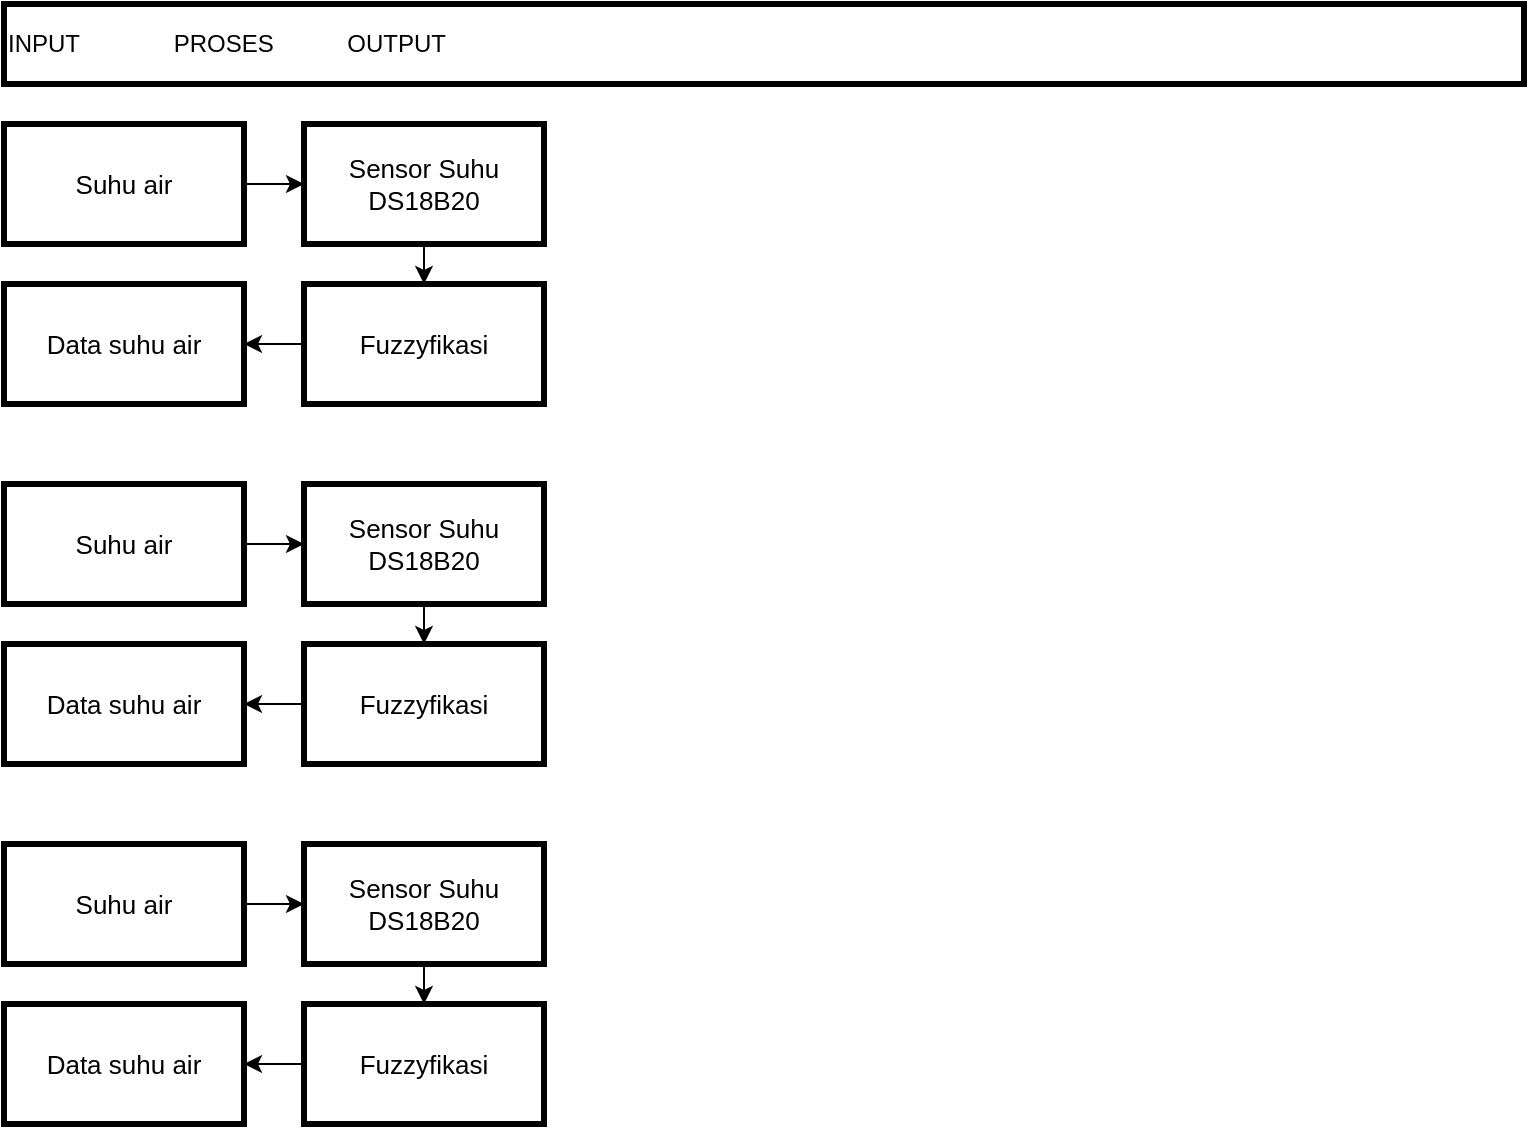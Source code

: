 <mxfile version="16.6.7" type="github">
  <diagram id="YdXRHiQaJz0i9-0mWJcU" name="Page-1">
    <mxGraphModel dx="868" dy="460" grid="1" gridSize="10" guides="1" tooltips="1" connect="1" arrows="1" fold="1" page="1" pageScale="1" pageWidth="827" pageHeight="1169" math="0" shadow="0">
      <root>
        <mxCell id="0" />
        <mxCell id="1" parent="0" />
        <mxCell id="TguayIuXaf5t_BOZCKpx-1" value="INPUT&amp;nbsp;&lt;span style=&quot;white-space: pre&quot;&gt;	&lt;/span&gt;&lt;span style=&quot;white-space: pre&quot;&gt;	&lt;/span&gt;&lt;span style=&quot;white-space: pre&quot;&gt;	&lt;/span&gt;&lt;span style=&quot;white-space: pre&quot;&gt;	&lt;/span&gt;&lt;span style=&quot;white-space: pre&quot;&gt;	&lt;/span&gt;&lt;span style=&quot;white-space: pre&quot;&gt;	&lt;/span&gt;&lt;span style=&quot;white-space: pre&quot;&gt;	&lt;/span&gt;&lt;span style=&quot;white-space: pre&quot;&gt;	&lt;/span&gt;&lt;span style=&quot;white-space: pre&quot;&gt;	&lt;/span&gt;&lt;span style=&quot;white-space: pre&quot;&gt;	&lt;/span&gt;&lt;span style=&quot;white-space: pre&quot;&gt;	&lt;span style=&quot;white-space: pre&quot;&gt;	&lt;span style=&quot;white-space: pre&quot;&gt;	&lt;/span&gt;&lt;/span&gt;&lt;/span&gt;PROSES&amp;nbsp;&lt;span style=&quot;white-space: pre&quot;&gt;	&lt;/span&gt;&lt;span style=&quot;white-space: pre&quot;&gt;	&lt;/span&gt;&lt;span style=&quot;white-space: pre&quot;&gt;	&lt;/span&gt;&lt;span style=&quot;white-space: pre&quot;&gt;	&lt;/span&gt;&lt;span style=&quot;white-space: pre&quot;&gt;	&lt;/span&gt;&lt;span style=&quot;white-space: pre&quot;&gt;	&lt;/span&gt;&lt;span style=&quot;white-space: pre&quot;&gt;	&lt;/span&gt;&lt;span style=&quot;white-space: pre&quot;&gt;	&lt;/span&gt;&lt;span style=&quot;white-space: pre&quot;&gt;	&lt;/span&gt;&lt;span style=&quot;white-space: pre&quot;&gt;	&lt;/span&gt;OUTPUT" style="rounded=0;whiteSpace=wrap;html=1;align=left;strokeWidth=3;" vertex="1" parent="1">
          <mxGeometry x="30" y="30" width="760" height="40" as="geometry" />
        </mxCell>
        <mxCell id="TguayIuXaf5t_BOZCKpx-2" value="Suhu air" style="rounded=0;whiteSpace=wrap;html=1;fontSize=13;strokeWidth=3;" vertex="1" parent="1">
          <mxGeometry x="30" y="90" width="120" height="60" as="geometry" />
        </mxCell>
        <mxCell id="TguayIuXaf5t_BOZCKpx-3" value="Data suhu air" style="rounded=0;whiteSpace=wrap;html=1;fontSize=13;strokeWidth=3;" vertex="1" parent="1">
          <mxGeometry x="30" y="170" width="120" height="60" as="geometry" />
        </mxCell>
        <mxCell id="TguayIuXaf5t_BOZCKpx-7" style="edgeStyle=orthogonalEdgeStyle;rounded=0;orthogonalLoop=1;jettySize=auto;html=1;exitX=0.5;exitY=1;exitDx=0;exitDy=0;entryX=0.5;entryY=0;entryDx=0;entryDy=0;fontSize=13;" edge="1" parent="1" source="TguayIuXaf5t_BOZCKpx-4" target="TguayIuXaf5t_BOZCKpx-5">
          <mxGeometry relative="1" as="geometry" />
        </mxCell>
        <mxCell id="TguayIuXaf5t_BOZCKpx-4" value="Sensor Suhu&lt;br&gt;DS18B20" style="rounded=0;whiteSpace=wrap;html=1;fontSize=13;strokeWidth=3;" vertex="1" parent="1">
          <mxGeometry x="180" y="90" width="120" height="60" as="geometry" />
        </mxCell>
        <mxCell id="TguayIuXaf5t_BOZCKpx-8" style="edgeStyle=orthogonalEdgeStyle;rounded=0;orthogonalLoop=1;jettySize=auto;html=1;entryX=1;entryY=0.5;entryDx=0;entryDy=0;fontSize=13;" edge="1" parent="1" source="TguayIuXaf5t_BOZCKpx-5" target="TguayIuXaf5t_BOZCKpx-3">
          <mxGeometry relative="1" as="geometry" />
        </mxCell>
        <mxCell id="TguayIuXaf5t_BOZCKpx-5" value="Fuzzyfikasi" style="rounded=0;whiteSpace=wrap;html=1;fontSize=13;strokeWidth=3;" vertex="1" parent="1">
          <mxGeometry x="180" y="170" width="120" height="60" as="geometry" />
        </mxCell>
        <mxCell id="TguayIuXaf5t_BOZCKpx-6" value="" style="endArrow=classic;html=1;rounded=0;fontSize=13;exitX=1;exitY=0.5;exitDx=0;exitDy=0;entryX=0;entryY=0.5;entryDx=0;entryDy=0;" edge="1" parent="1" source="TguayIuXaf5t_BOZCKpx-2" target="TguayIuXaf5t_BOZCKpx-4">
          <mxGeometry width="50" height="50" relative="1" as="geometry">
            <mxPoint x="390" y="230" as="sourcePoint" />
            <mxPoint x="440" y="180" as="targetPoint" />
          </mxGeometry>
        </mxCell>
        <mxCell id="TguayIuXaf5t_BOZCKpx-9" value="Suhu air" style="rounded=0;whiteSpace=wrap;html=1;fontSize=13;strokeWidth=3;" vertex="1" parent="1">
          <mxGeometry x="30" y="270" width="120" height="60" as="geometry" />
        </mxCell>
        <mxCell id="TguayIuXaf5t_BOZCKpx-10" value="Data suhu air" style="rounded=0;whiteSpace=wrap;html=1;fontSize=13;strokeWidth=3;" vertex="1" parent="1">
          <mxGeometry x="30" y="350" width="120" height="60" as="geometry" />
        </mxCell>
        <mxCell id="TguayIuXaf5t_BOZCKpx-11" style="edgeStyle=orthogonalEdgeStyle;rounded=0;orthogonalLoop=1;jettySize=auto;html=1;exitX=0.5;exitY=1;exitDx=0;exitDy=0;entryX=0.5;entryY=0;entryDx=0;entryDy=0;fontSize=13;" edge="1" source="TguayIuXaf5t_BOZCKpx-12" target="TguayIuXaf5t_BOZCKpx-14" parent="1">
          <mxGeometry relative="1" as="geometry" />
        </mxCell>
        <mxCell id="TguayIuXaf5t_BOZCKpx-12" value="Sensor Suhu&lt;br&gt;DS18B20" style="rounded=0;whiteSpace=wrap;html=1;fontSize=13;strokeWidth=3;" vertex="1" parent="1">
          <mxGeometry x="180" y="270" width="120" height="60" as="geometry" />
        </mxCell>
        <mxCell id="TguayIuXaf5t_BOZCKpx-13" style="edgeStyle=orthogonalEdgeStyle;rounded=0;orthogonalLoop=1;jettySize=auto;html=1;entryX=1;entryY=0.5;entryDx=0;entryDy=0;fontSize=13;" edge="1" source="TguayIuXaf5t_BOZCKpx-14" target="TguayIuXaf5t_BOZCKpx-10" parent="1">
          <mxGeometry relative="1" as="geometry" />
        </mxCell>
        <mxCell id="TguayIuXaf5t_BOZCKpx-14" value="Fuzzyfikasi" style="rounded=0;whiteSpace=wrap;html=1;fontSize=13;strokeWidth=3;" vertex="1" parent="1">
          <mxGeometry x="180" y="350" width="120" height="60" as="geometry" />
        </mxCell>
        <mxCell id="TguayIuXaf5t_BOZCKpx-15" value="" style="endArrow=classic;html=1;rounded=0;fontSize=13;exitX=1;exitY=0.5;exitDx=0;exitDy=0;entryX=0;entryY=0.5;entryDx=0;entryDy=0;" edge="1" source="TguayIuXaf5t_BOZCKpx-9" target="TguayIuXaf5t_BOZCKpx-12" parent="1">
          <mxGeometry width="50" height="50" relative="1" as="geometry">
            <mxPoint x="390" y="410" as="sourcePoint" />
            <mxPoint x="440" y="360" as="targetPoint" />
          </mxGeometry>
        </mxCell>
        <mxCell id="TguayIuXaf5t_BOZCKpx-16" value="Suhu air" style="rounded=0;whiteSpace=wrap;html=1;fontSize=13;strokeWidth=3;" vertex="1" parent="1">
          <mxGeometry x="30" y="450" width="120" height="60" as="geometry" />
        </mxCell>
        <mxCell id="TguayIuXaf5t_BOZCKpx-17" value="Data suhu air" style="rounded=0;whiteSpace=wrap;html=1;fontSize=13;strokeWidth=3;" vertex="1" parent="1">
          <mxGeometry x="30" y="530" width="120" height="60" as="geometry" />
        </mxCell>
        <mxCell id="TguayIuXaf5t_BOZCKpx-18" style="edgeStyle=orthogonalEdgeStyle;rounded=0;orthogonalLoop=1;jettySize=auto;html=1;exitX=0.5;exitY=1;exitDx=0;exitDy=0;entryX=0.5;entryY=0;entryDx=0;entryDy=0;fontSize=13;" edge="1" source="TguayIuXaf5t_BOZCKpx-19" target="TguayIuXaf5t_BOZCKpx-21" parent="1">
          <mxGeometry relative="1" as="geometry" />
        </mxCell>
        <mxCell id="TguayIuXaf5t_BOZCKpx-19" value="Sensor Suhu&lt;br&gt;DS18B20" style="rounded=0;whiteSpace=wrap;html=1;fontSize=13;strokeWidth=3;" vertex="1" parent="1">
          <mxGeometry x="180" y="450" width="120" height="60" as="geometry" />
        </mxCell>
        <mxCell id="TguayIuXaf5t_BOZCKpx-20" style="edgeStyle=orthogonalEdgeStyle;rounded=0;orthogonalLoop=1;jettySize=auto;html=1;entryX=1;entryY=0.5;entryDx=0;entryDy=0;fontSize=13;" edge="1" source="TguayIuXaf5t_BOZCKpx-21" target="TguayIuXaf5t_BOZCKpx-17" parent="1">
          <mxGeometry relative="1" as="geometry" />
        </mxCell>
        <mxCell id="TguayIuXaf5t_BOZCKpx-21" value="Fuzzyfikasi" style="rounded=0;whiteSpace=wrap;html=1;fontSize=13;strokeWidth=3;" vertex="1" parent="1">
          <mxGeometry x="180" y="530" width="120" height="60" as="geometry" />
        </mxCell>
        <mxCell id="TguayIuXaf5t_BOZCKpx-22" value="" style="endArrow=classic;html=1;rounded=0;fontSize=13;exitX=1;exitY=0.5;exitDx=0;exitDy=0;entryX=0;entryY=0.5;entryDx=0;entryDy=0;" edge="1" source="TguayIuXaf5t_BOZCKpx-16" target="TguayIuXaf5t_BOZCKpx-19" parent="1">
          <mxGeometry width="50" height="50" relative="1" as="geometry">
            <mxPoint x="390" y="590" as="sourcePoint" />
            <mxPoint x="440" y="540" as="targetPoint" />
          </mxGeometry>
        </mxCell>
      </root>
    </mxGraphModel>
  </diagram>
</mxfile>
